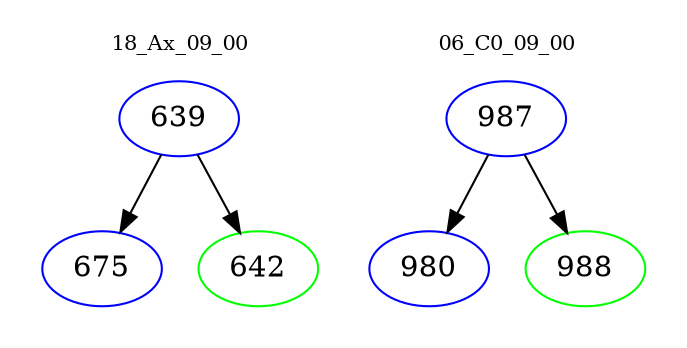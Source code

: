 digraph{
subgraph cluster_0 {
color = white
label = "18_Ax_09_00";
fontsize=10;
T0_639 [label="639", color="blue"]
T0_639 -> T0_675 [color="black"]
T0_675 [label="675", color="blue"]
T0_639 -> T0_642 [color="black"]
T0_642 [label="642", color="green"]
}
subgraph cluster_1 {
color = white
label = "06_C0_09_00";
fontsize=10;
T1_987 [label="987", color="blue"]
T1_987 -> T1_980 [color="black"]
T1_980 [label="980", color="blue"]
T1_987 -> T1_988 [color="black"]
T1_988 [label="988", color="green"]
}
}
